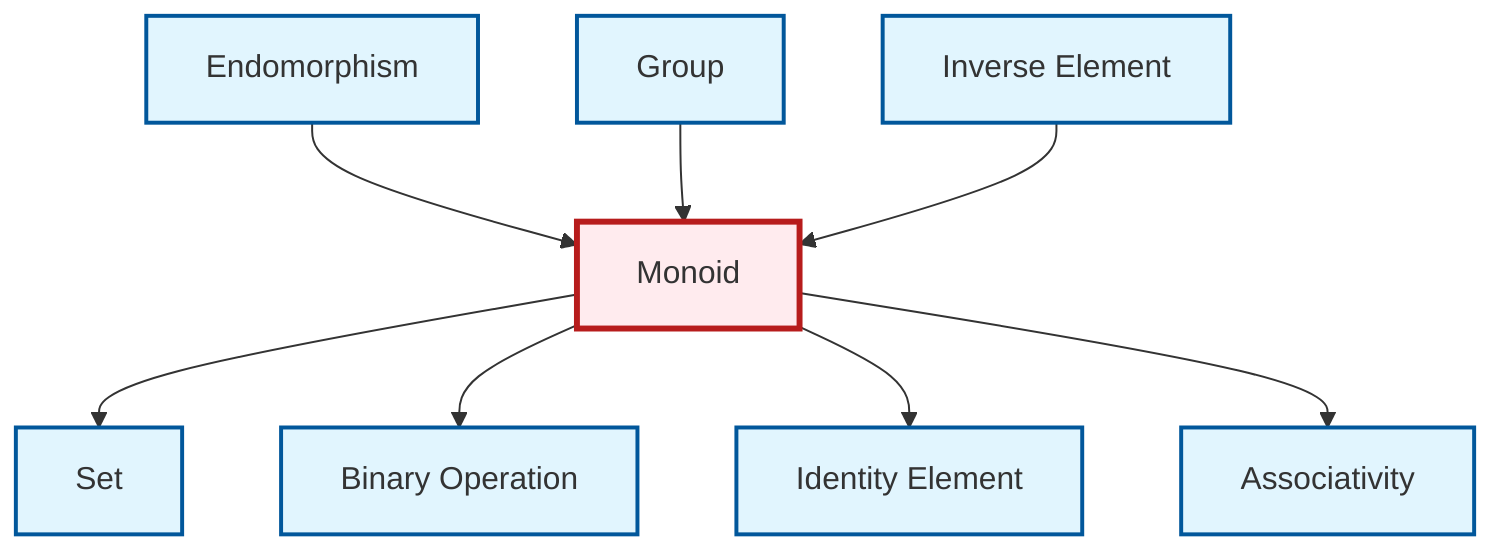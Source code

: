 graph TD
    classDef definition fill:#e1f5fe,stroke:#01579b,stroke-width:2px
    classDef theorem fill:#f3e5f5,stroke:#4a148c,stroke-width:2px
    classDef axiom fill:#fff3e0,stroke:#e65100,stroke-width:2px
    classDef example fill:#e8f5e9,stroke:#1b5e20,stroke-width:2px
    classDef current fill:#ffebee,stroke:#b71c1c,stroke-width:3px
    def-identity-element["Identity Element"]:::definition
    def-associativity["Associativity"]:::definition
    def-group["Group"]:::definition
    def-binary-operation["Binary Operation"]:::definition
    def-endomorphism["Endomorphism"]:::definition
    def-set["Set"]:::definition
    def-monoid["Monoid"]:::definition
    def-inverse-element["Inverse Element"]:::definition
    def-monoid --> def-set
    def-endomorphism --> def-monoid
    def-group --> def-monoid
    def-monoid --> def-binary-operation
    def-monoid --> def-identity-element
    def-inverse-element --> def-monoid
    def-monoid --> def-associativity
    class def-monoid current